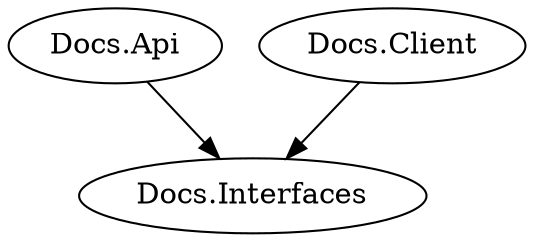 digraph G {
    "Docs.Api"
    "Docs.Interfaces"
    "Docs.Client"
    "Docs.Api" -> "Docs.Interfaces"
    "Docs.Client" -> "Docs.Interfaces"
}